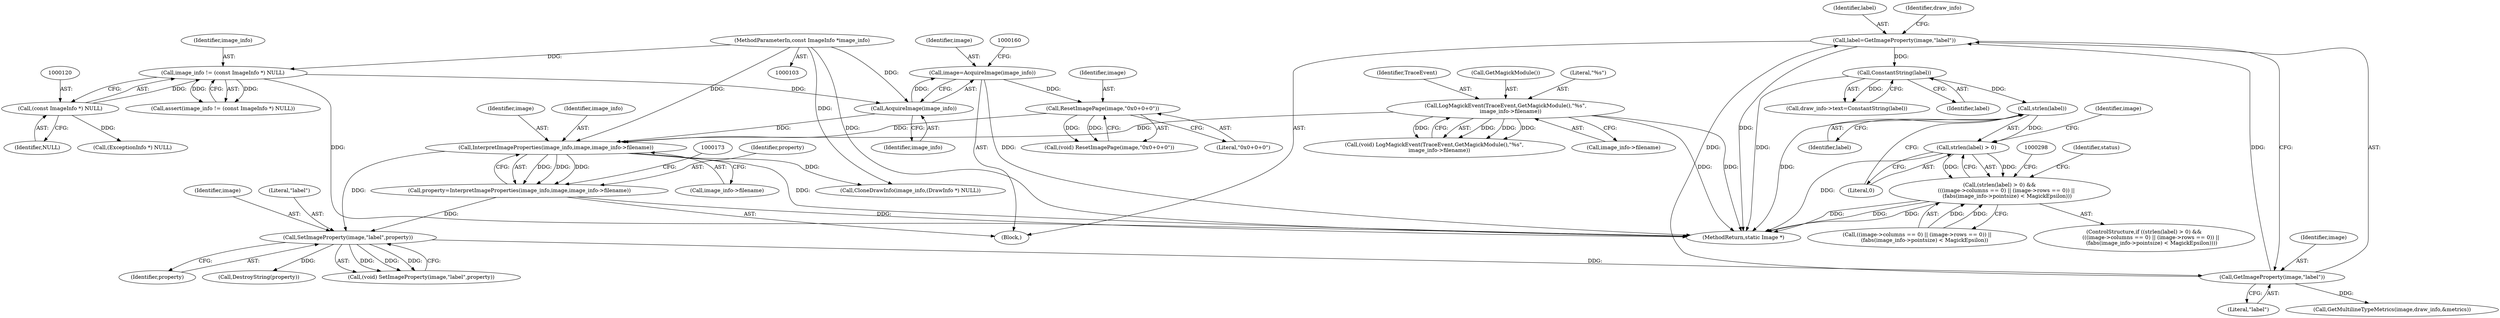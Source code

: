 digraph "0_ImageMagick_aeff00de228bc5a158c2a975ab47845d8a1db456_0@pointer" {
"1000266" [label="(Call,strlen(label))"];
"1000198" [label="(Call,ConstantString(label))"];
"1000182" [label="(Call,label=GetImageProperty(image,\"label\"))"];
"1000184" [label="(Call,GetImageProperty(image,\"label\"))"];
"1000174" [label="(Call,SetImageProperty(image,\"label\",property))"];
"1000166" [label="(Call,InterpretImageProperties(image_info,image,image_info->filename))"];
"1000157" [label="(Call,AcquireImage(image_info))"];
"1000117" [label="(Call,image_info != (const ImageInfo *) NULL)"];
"1000104" [label="(MethodParameterIn,const ImageInfo *image_info)"];
"1000119" [label="(Call,(const ImageInfo *) NULL)"];
"1000161" [label="(Call,ResetImagePage(image,\"0x0+0+0\"))"];
"1000155" [label="(Call,image=AcquireImage(image_info))"];
"1000136" [label="(Call,LogMagickEvent(TraceEvent,GetMagickModule(),\"%s\",\n      image_info->filename))"];
"1000164" [label="(Call,property=InterpretImageProperties(image_info,image,image_info->filename))"];
"1000265" [label="(Call,strlen(label) > 0)"];
"1000264" [label="(Call,(strlen(label) > 0) &&\n        (((image->columns == 0) || (image->rows == 0)) ||\n         (fabs(image_info->pointsize) < MagickEpsilon)))"];
"1000116" [label="(Call,assert(image_info != (const ImageInfo *) NULL))"];
"1000161" [label="(Call,ResetImagePage(image,\"0x0+0+0\"))"];
"1000177" [label="(Identifier,property)"];
"1000267" [label="(Identifier,label)"];
"1000194" [label="(Call,draw_info->text=ConstantString(label))"];
"1000156" [label="(Identifier,image)"];
"1000265" [label="(Call,strlen(label) > 0)"];
"1000137" [label="(Identifier,TraceEvent)"];
"1000168" [label="(Identifier,image)"];
"1000186" [label="(Literal,\"label\")"];
"1000184" [label="(Call,GetImageProperty(image,\"label\"))"];
"1000118" [label="(Identifier,image_info)"];
"1000134" [label="(Call,(void) LogMagickEvent(TraceEvent,GetMagickModule(),\"%s\",\n      image_info->filename))"];
"1000263" [label="(ControlStructure,if ((strlen(label) > 0) &&\n        (((image->columns == 0) || (image->rows == 0)) ||\n         (fabs(image_info->pointsize) < MagickEpsilon))))"];
"1000264" [label="(Call,(strlen(label) > 0) &&\n        (((image->columns == 0) || (image->rows == 0)) ||\n         (fabs(image_info->pointsize) < MagickEpsilon)))"];
"1000155" [label="(Call,image=AcquireImage(image_info))"];
"1000166" [label="(Call,InterpretImageProperties(image_info,image,image_info->filename))"];
"1000212" [label="(Call,GetMultilineTypeMetrics(image,draw_info,&metrics))"];
"1000182" [label="(Call,label=GetImageProperty(image,\"label\"))"];
"1000174" [label="(Call,SetImageProperty(image,\"label\",property))"];
"1000164" [label="(Call,property=InterpretImageProperties(image_info,image,image_info->filename))"];
"1000119" [label="(Call,(const ImageInfo *) NULL)"];
"1000198" [label="(Call,ConstantString(label))"];
"1000159" [label="(Call,(void) ResetImagePage(image,\"0x0+0+0\"))"];
"1000140" [label="(Call,image_info->filename)"];
"1000162" [label="(Identifier,image)"];
"1000269" [label="(Call,((image->columns == 0) || (image->rows == 0)) ||\n         (fabs(image_info->pointsize) < MagickEpsilon))"];
"1000266" [label="(Call,strlen(label))"];
"1000854" [label="(MethodReturn,static Image *)"];
"1000157" [label="(Call,AcquireImage(image_info))"];
"1000183" [label="(Identifier,label)"];
"1000138" [label="(Call,GetMagickModule())"];
"1000117" [label="(Call,image_info != (const ImageInfo *) NULL)"];
"1000189" [label="(Call,CloneDrawInfo(image_info,(DrawInfo *) NULL))"];
"1000176" [label="(Literal,\"label\")"];
"1000593" [label="(Identifier,status)"];
"1000146" [label="(Call,(ExceptionInfo *) NULL)"];
"1000106" [label="(Block,)"];
"1000121" [label="(Identifier,NULL)"];
"1000273" [label="(Identifier,image)"];
"1000139" [label="(Literal,\"%s\")"];
"1000175" [label="(Identifier,image)"];
"1000158" [label="(Identifier,image_info)"];
"1000180" [label="(Call,DestroyString(property))"];
"1000163" [label="(Literal,\"0x0+0+0\")"];
"1000268" [label="(Literal,0)"];
"1000188" [label="(Identifier,draw_info)"];
"1000172" [label="(Call,(void) SetImageProperty(image,\"label\",property))"];
"1000167" [label="(Identifier,image_info)"];
"1000104" [label="(MethodParameterIn,const ImageInfo *image_info)"];
"1000185" [label="(Identifier,image)"];
"1000199" [label="(Identifier,label)"];
"1000169" [label="(Call,image_info->filename)"];
"1000165" [label="(Identifier,property)"];
"1000136" [label="(Call,LogMagickEvent(TraceEvent,GetMagickModule(),\"%s\",\n      image_info->filename))"];
"1000266" -> "1000265"  [label="AST: "];
"1000266" -> "1000267"  [label="CFG: "];
"1000267" -> "1000266"  [label="AST: "];
"1000268" -> "1000266"  [label="CFG: "];
"1000266" -> "1000854"  [label="DDG: "];
"1000266" -> "1000265"  [label="DDG: "];
"1000198" -> "1000266"  [label="DDG: "];
"1000198" -> "1000194"  [label="AST: "];
"1000198" -> "1000199"  [label="CFG: "];
"1000199" -> "1000198"  [label="AST: "];
"1000194" -> "1000198"  [label="CFG: "];
"1000198" -> "1000854"  [label="DDG: "];
"1000198" -> "1000194"  [label="DDG: "];
"1000182" -> "1000198"  [label="DDG: "];
"1000182" -> "1000106"  [label="AST: "];
"1000182" -> "1000184"  [label="CFG: "];
"1000183" -> "1000182"  [label="AST: "];
"1000184" -> "1000182"  [label="AST: "];
"1000188" -> "1000182"  [label="CFG: "];
"1000182" -> "1000854"  [label="DDG: "];
"1000184" -> "1000182"  [label="DDG: "];
"1000184" -> "1000182"  [label="DDG: "];
"1000184" -> "1000186"  [label="CFG: "];
"1000185" -> "1000184"  [label="AST: "];
"1000186" -> "1000184"  [label="AST: "];
"1000174" -> "1000184"  [label="DDG: "];
"1000184" -> "1000212"  [label="DDG: "];
"1000174" -> "1000172"  [label="AST: "];
"1000174" -> "1000177"  [label="CFG: "];
"1000175" -> "1000174"  [label="AST: "];
"1000176" -> "1000174"  [label="AST: "];
"1000177" -> "1000174"  [label="AST: "];
"1000172" -> "1000174"  [label="CFG: "];
"1000174" -> "1000172"  [label="DDG: "];
"1000174" -> "1000172"  [label="DDG: "];
"1000174" -> "1000172"  [label="DDG: "];
"1000166" -> "1000174"  [label="DDG: "];
"1000164" -> "1000174"  [label="DDG: "];
"1000174" -> "1000180"  [label="DDG: "];
"1000166" -> "1000164"  [label="AST: "];
"1000166" -> "1000169"  [label="CFG: "];
"1000167" -> "1000166"  [label="AST: "];
"1000168" -> "1000166"  [label="AST: "];
"1000169" -> "1000166"  [label="AST: "];
"1000164" -> "1000166"  [label="CFG: "];
"1000166" -> "1000854"  [label="DDG: "];
"1000166" -> "1000164"  [label="DDG: "];
"1000166" -> "1000164"  [label="DDG: "];
"1000166" -> "1000164"  [label="DDG: "];
"1000157" -> "1000166"  [label="DDG: "];
"1000104" -> "1000166"  [label="DDG: "];
"1000161" -> "1000166"  [label="DDG: "];
"1000136" -> "1000166"  [label="DDG: "];
"1000166" -> "1000189"  [label="DDG: "];
"1000157" -> "1000155"  [label="AST: "];
"1000157" -> "1000158"  [label="CFG: "];
"1000158" -> "1000157"  [label="AST: "];
"1000155" -> "1000157"  [label="CFG: "];
"1000157" -> "1000155"  [label="DDG: "];
"1000117" -> "1000157"  [label="DDG: "];
"1000104" -> "1000157"  [label="DDG: "];
"1000117" -> "1000116"  [label="AST: "];
"1000117" -> "1000119"  [label="CFG: "];
"1000118" -> "1000117"  [label="AST: "];
"1000119" -> "1000117"  [label="AST: "];
"1000116" -> "1000117"  [label="CFG: "];
"1000117" -> "1000854"  [label="DDG: "];
"1000117" -> "1000116"  [label="DDG: "];
"1000117" -> "1000116"  [label="DDG: "];
"1000104" -> "1000117"  [label="DDG: "];
"1000119" -> "1000117"  [label="DDG: "];
"1000104" -> "1000103"  [label="AST: "];
"1000104" -> "1000854"  [label="DDG: "];
"1000104" -> "1000189"  [label="DDG: "];
"1000119" -> "1000121"  [label="CFG: "];
"1000120" -> "1000119"  [label="AST: "];
"1000121" -> "1000119"  [label="AST: "];
"1000119" -> "1000146"  [label="DDG: "];
"1000161" -> "1000159"  [label="AST: "];
"1000161" -> "1000163"  [label="CFG: "];
"1000162" -> "1000161"  [label="AST: "];
"1000163" -> "1000161"  [label="AST: "];
"1000159" -> "1000161"  [label="CFG: "];
"1000161" -> "1000159"  [label="DDG: "];
"1000161" -> "1000159"  [label="DDG: "];
"1000155" -> "1000161"  [label="DDG: "];
"1000155" -> "1000106"  [label="AST: "];
"1000156" -> "1000155"  [label="AST: "];
"1000160" -> "1000155"  [label="CFG: "];
"1000155" -> "1000854"  [label="DDG: "];
"1000136" -> "1000134"  [label="AST: "];
"1000136" -> "1000140"  [label="CFG: "];
"1000137" -> "1000136"  [label="AST: "];
"1000138" -> "1000136"  [label="AST: "];
"1000139" -> "1000136"  [label="AST: "];
"1000140" -> "1000136"  [label="AST: "];
"1000134" -> "1000136"  [label="CFG: "];
"1000136" -> "1000854"  [label="DDG: "];
"1000136" -> "1000854"  [label="DDG: "];
"1000136" -> "1000134"  [label="DDG: "];
"1000136" -> "1000134"  [label="DDG: "];
"1000136" -> "1000134"  [label="DDG: "];
"1000136" -> "1000134"  [label="DDG: "];
"1000164" -> "1000106"  [label="AST: "];
"1000165" -> "1000164"  [label="AST: "];
"1000173" -> "1000164"  [label="CFG: "];
"1000164" -> "1000854"  [label="DDG: "];
"1000265" -> "1000264"  [label="AST: "];
"1000265" -> "1000268"  [label="CFG: "];
"1000268" -> "1000265"  [label="AST: "];
"1000273" -> "1000265"  [label="CFG: "];
"1000264" -> "1000265"  [label="CFG: "];
"1000265" -> "1000854"  [label="DDG: "];
"1000265" -> "1000264"  [label="DDG: "];
"1000265" -> "1000264"  [label="DDG: "];
"1000264" -> "1000263"  [label="AST: "];
"1000264" -> "1000269"  [label="CFG: "];
"1000269" -> "1000264"  [label="AST: "];
"1000298" -> "1000264"  [label="CFG: "];
"1000593" -> "1000264"  [label="CFG: "];
"1000264" -> "1000854"  [label="DDG: "];
"1000264" -> "1000854"  [label="DDG: "];
"1000264" -> "1000854"  [label="DDG: "];
"1000269" -> "1000264"  [label="DDG: "];
"1000269" -> "1000264"  [label="DDG: "];
}
